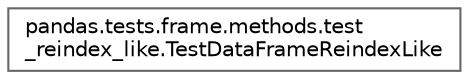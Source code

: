 digraph "Graphical Class Hierarchy"
{
 // LATEX_PDF_SIZE
  bgcolor="transparent";
  edge [fontname=Helvetica,fontsize=10,labelfontname=Helvetica,labelfontsize=10];
  node [fontname=Helvetica,fontsize=10,shape=box,height=0.2,width=0.4];
  rankdir="LR";
  Node0 [id="Node000000",label="pandas.tests.frame.methods.test\l_reindex_like.TestDataFrameReindexLike",height=0.2,width=0.4,color="grey40", fillcolor="white", style="filled",URL="$d6/d83/classpandas_1_1tests_1_1frame_1_1methods_1_1test__reindex__like_1_1TestDataFrameReindexLike.html",tooltip=" "];
}
